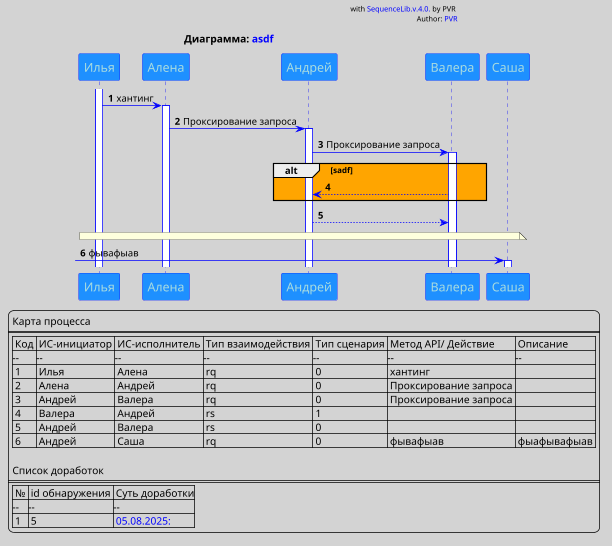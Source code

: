 @startuml                                                                                                          ░

autonumber
skinparam dpi 70
skinparam maxMessageSize 200
skinparam backgroundColor LightGray
skinparam sequence {
ArrowColor blue
ActorBorderColor blue
LifeLineBorderColor blue
LifeLineBackgroundColor #White
ParticipantBorderColor blue
ParticipantBackgroundColor DodgerBlue
ParticipantFontName Impact
ParticipantFontSize 17
ParticipantFontColor #A9DCDF
ActorBackgroundColor DodgerBlue
ActorFontColor DeepSkyBlue
ActorFontSize 17
ActorFontName Aapex
}

title Диаграмма: <color:blue>asdf
header <color:black>with <color:blue>SequenceLib.v.4.0.<color:black> by PVR \n<color:black>Author: <color:blue>PVR

participant "Илья" as Илья order 1
participant "Алена" as Алена order 2
participant "Андрей" as Андрей order 3
participant "Валера" as Валера order 4
participant "Саша" as Саша order 5
activate Илья


Илья -> Алена ++: хантинг
Алена -> Андрей ++: Проксирование запроса
Андрей -> Валера ++: Проксирование запроса
alt #orange sadf
    Валера --> Андрей :
end

Андрей --> Валера :
note across :

 -> Саша ++: фывафыав
legend
Карта процесса
====
| Код | ИC-инициатор | ИС-исполнитель | Тип взаимодействия | Тип сценария | Метод API/ Действие | Описание |
|--|--|--|--|--|--|--|
| 1 | Илья | Алена | rq | 0 | хантинг |  |
| 2 | Алена | Андрей | rq | 0 | Проксирование запроса |  |
| 3 | Андрей | Валера | rq | 0 | Проксирование запроса |  |
| 4 | Валера | Андрей | rs | 1 |  |  |
| 5 | Андрей | Валера | rs | 0 |  |  |
| 6 | Андрей | Саша | rq | 0 | фывафыав | фыафывафыав |

Список доработок
====
| № | id обнаружения | Суть доработки|
|--|--|--|
| 1 | 5 | <color:blue>05.08.2025:</color>  |
end legend
@enduml